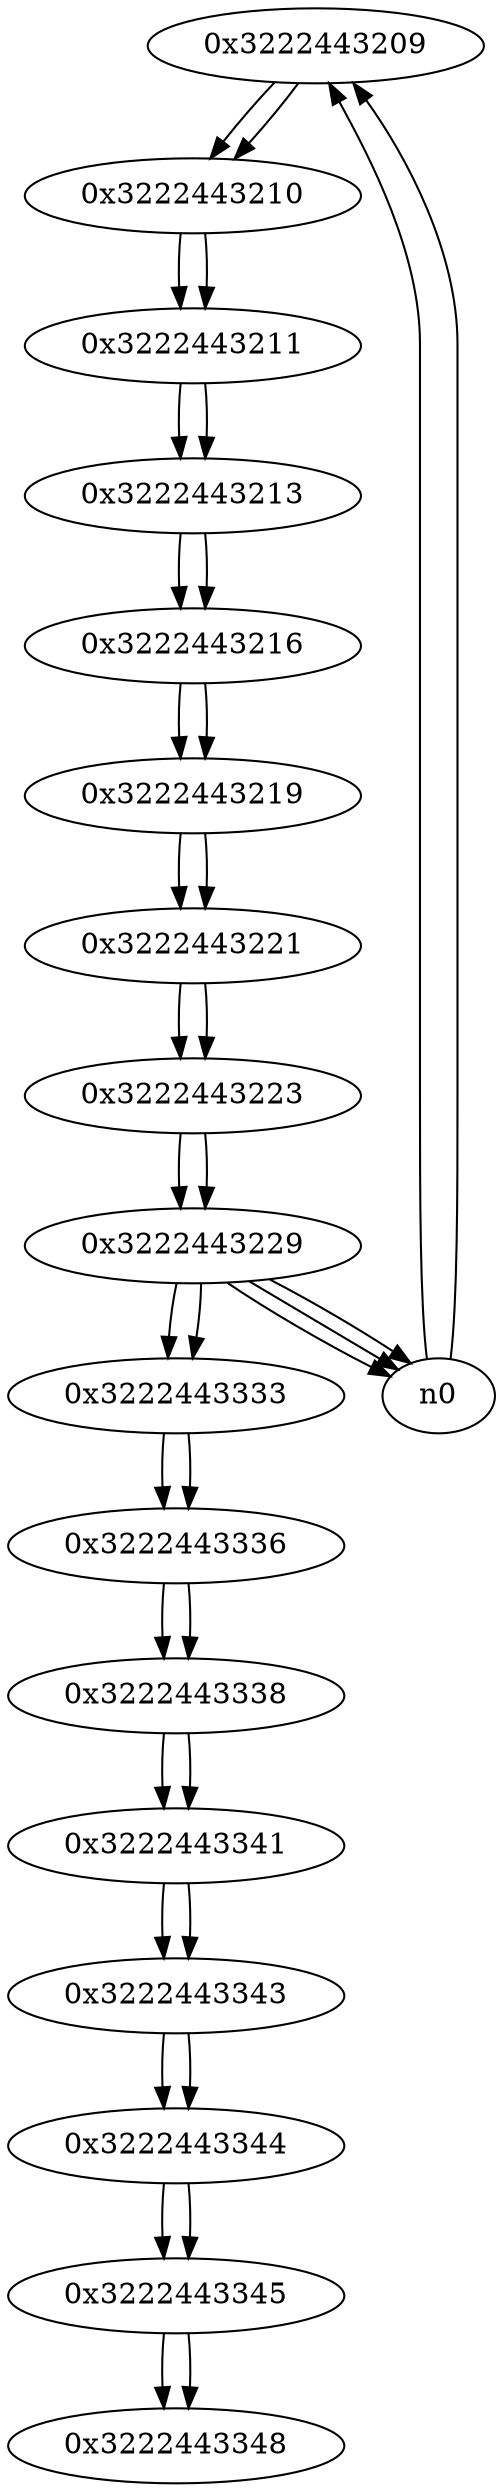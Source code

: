 digraph G{
/* nodes */
  n1 [label="0x3222443209"]
  n2 [label="0x3222443210"]
  n3 [label="0x3222443211"]
  n4 [label="0x3222443213"]
  n5 [label="0x3222443216"]
  n6 [label="0x3222443219"]
  n7 [label="0x3222443221"]
  n8 [label="0x3222443223"]
  n9 [label="0x3222443229"]
  n10 [label="0x3222443333"]
  n11 [label="0x3222443336"]
  n12 [label="0x3222443338"]
  n13 [label="0x3222443341"]
  n14 [label="0x3222443343"]
  n15 [label="0x3222443344"]
  n16 [label="0x3222443345"]
  n17 [label="0x3222443348"]
/* edges */
n1 -> n2;
n0 -> n1;
n0 -> n1;
n2 -> n3;
n1 -> n2;
n3 -> n4;
n2 -> n3;
n4 -> n5;
n3 -> n4;
n5 -> n6;
n4 -> n5;
n6 -> n7;
n5 -> n6;
n7 -> n8;
n6 -> n7;
n8 -> n9;
n7 -> n8;
n9 -> n0;
n9 -> n0;
n9 -> n0;
n9 -> n10;
n8 -> n9;
n10 -> n11;
n9 -> n10;
n11 -> n12;
n10 -> n11;
n12 -> n13;
n11 -> n12;
n13 -> n14;
n12 -> n13;
n14 -> n15;
n13 -> n14;
n15 -> n16;
n14 -> n15;
n16 -> n17;
n15 -> n16;
n16 -> n17;
}
